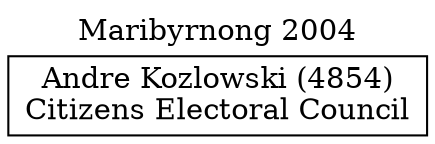 // House preference flow
digraph "Andre Kozlowski (4854)_Maribyrnong_2004" {
	graph [label="Maribyrnong 2004" labelloc=t mclimit=10]
	node [shape=box]
	"Andre Kozlowski (4854)" [label="Andre Kozlowski (4854)
Citizens Electoral Council"]
}
